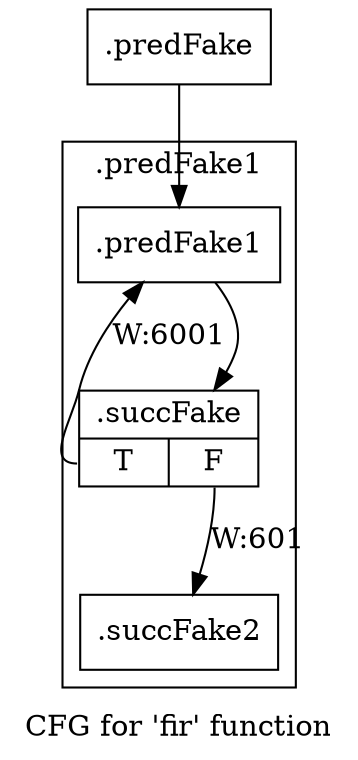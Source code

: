 digraph "CFG for 'fir' function" {
	label="CFG for 'fir' function";

	Node0x4816c70 [shape=record,filename="",linenumber="",label="{.predFake}"];
	Node0x4816c70 -> Node0x483b090[ callList="" memoryops="" filename="../../../../fir.cpp" execusionnum="600"];
	Node0x484bcc0 [shape=record,filename="../../../../fir.cpp",linenumber="29",label="{.succFake2}"];
subgraph cluster_0 {
	label=".predFake1";
	tripcount="6000";
	invocationtime="600";

	Node0x483b090 [shape=record,filename="../../../../fir.cpp",linenumber="21",label="{.predFake1}"];
	Node0x483b090 -> Node0x484bc10[ callList="" memoryops="" filename="../../../../fir.cpp" execusionnum="6600"];
	Node0x484bc10 [shape=record,filename="../../../../fir.cpp",linenumber="21",label="{.succFake|{<s0>T|<s1>F}}"];
	Node0x484bc10:s0 -> Node0x483b090[label="W:6001" callList="" memoryops="_ZZ3firPiiE9shift_reg_read:22; _ZZ3firPiiE9shift_reg_read:23; ; _ZZ3firPiiE9shift_reg_write:22" filename="../../../../fir.cpp" execusionnum="6000"];
	Node0x484bc10:s1 -> Node0x484bcc0[label="W:601" callList="" memoryops="; _ZZ3firPiiE9shift_reg_write:25" filename="../../../../fir.cpp" execusionnum="600"];
}
}
